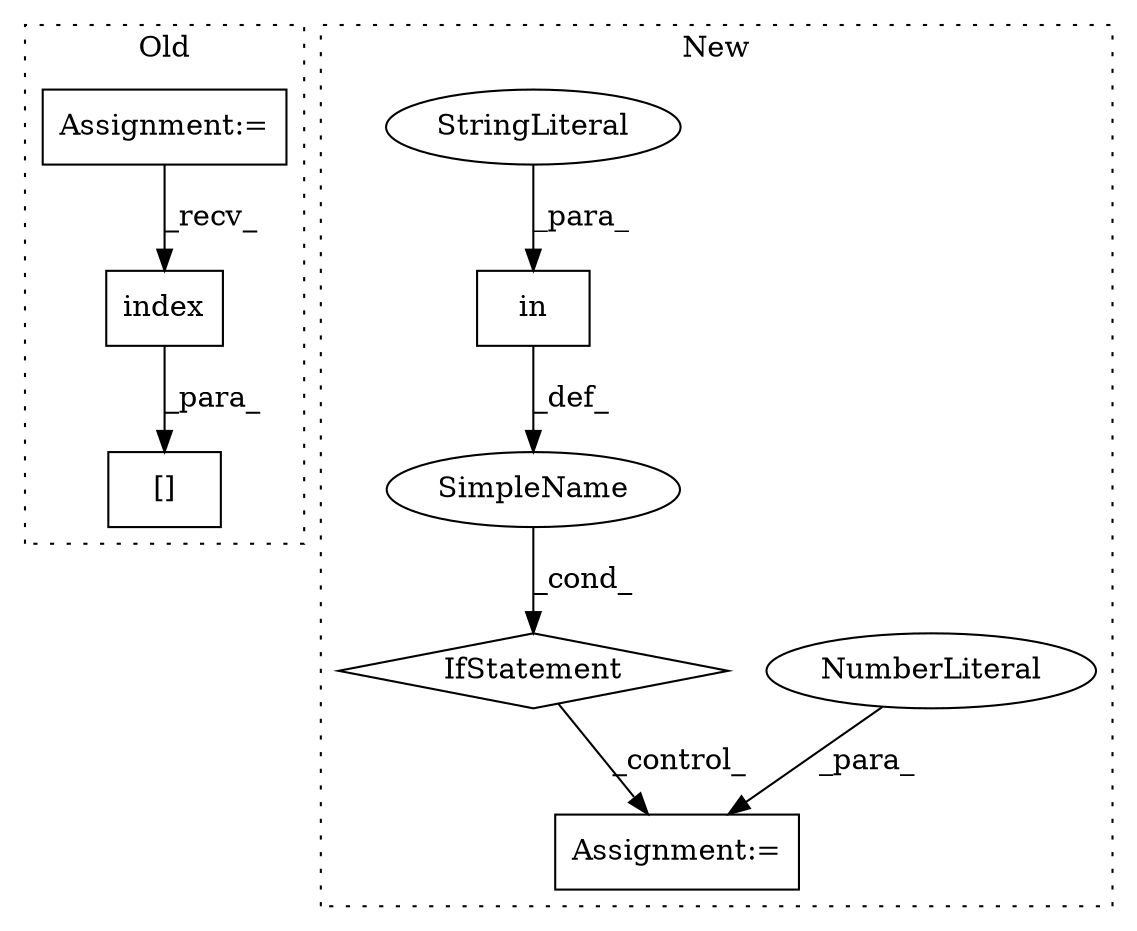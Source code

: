 digraph G {
subgraph cluster0 {
1 [label="index" a="32" s="1718,1729" l="6,1" shape="box"];
7 [label="[]" a="2" s="1696,1730" l="11,1" shape="box"];
9 [label="Assignment:=" a="7" s="1372" l="1" shape="box"];
label = "Old";
style="dotted";
}
subgraph cluster1 {
2 [label="in" a="105" s="488" l="17" shape="box"];
3 [label="IfStatement" a="25" s="478,505" l="10,2" shape="diamond"];
4 [label="Assignment:=" a="7" s="569" l="1" shape="box"];
5 [label="SimpleName" a="42" s="" l="" shape="ellipse"];
6 [label="NumberLiteral" a="34" s="570" l="1" shape="ellipse"];
8 [label="StringLiteral" a="45" s="488" l="7" shape="ellipse"];
label = "New";
style="dotted";
}
1 -> 7 [label="_para_"];
2 -> 5 [label="_def_"];
3 -> 4 [label="_control_"];
5 -> 3 [label="_cond_"];
6 -> 4 [label="_para_"];
8 -> 2 [label="_para_"];
9 -> 1 [label="_recv_"];
}